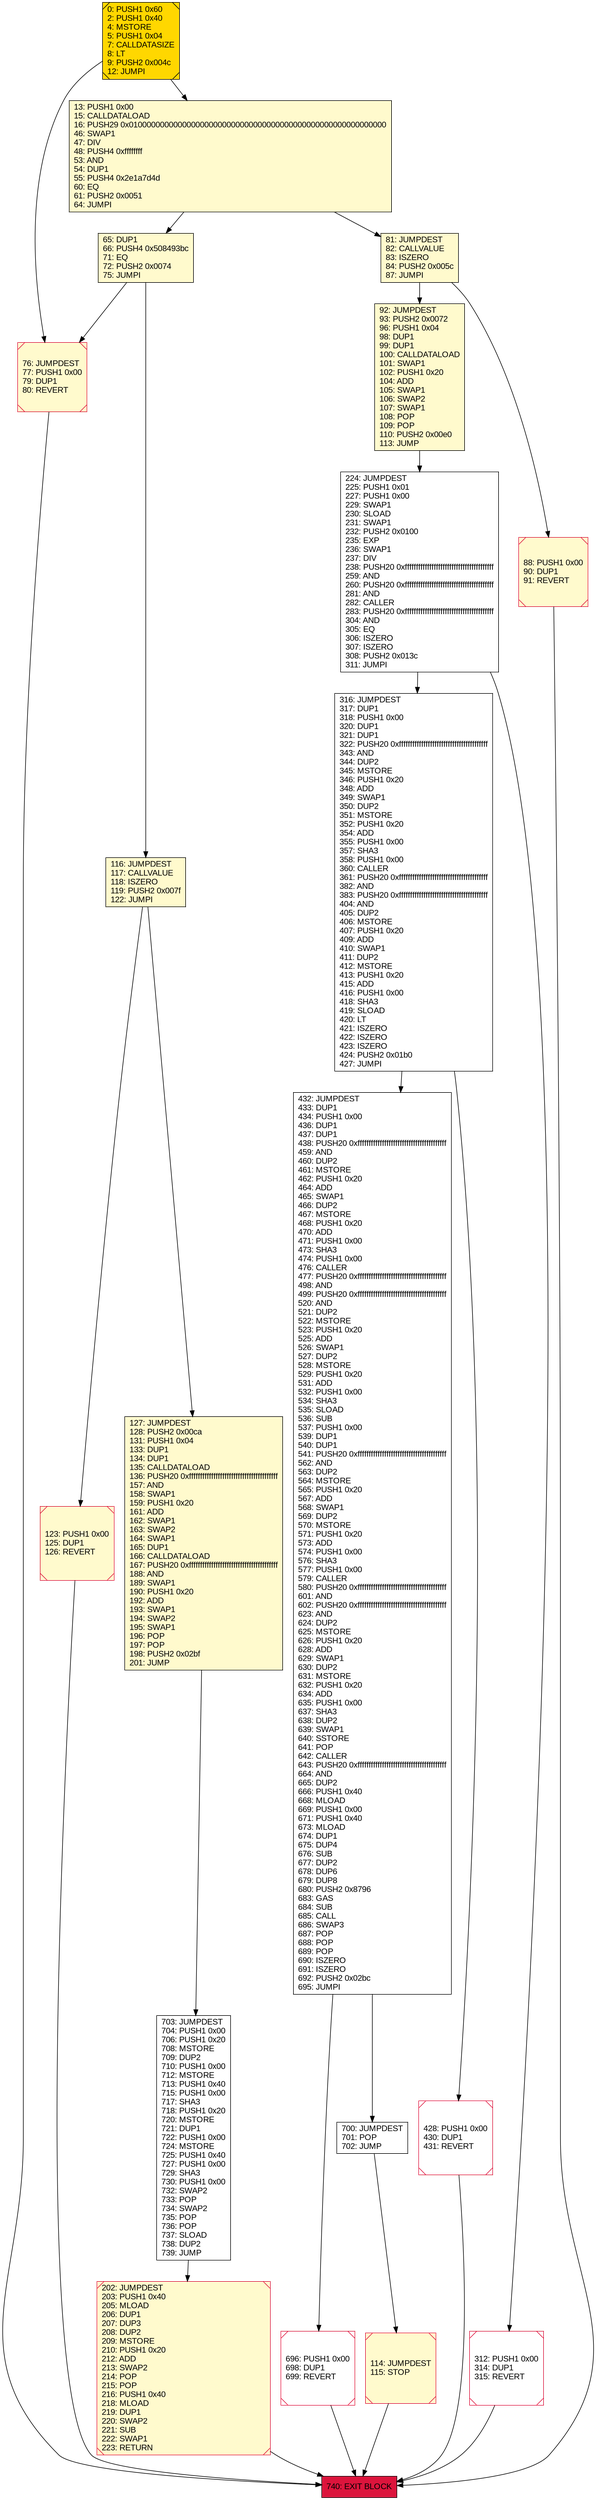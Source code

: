 digraph G {
bgcolor=transparent rankdir=UD;
node [shape=box style=filled color=black fillcolor=white fontname=arial fontcolor=black];
703 [label="703: JUMPDEST\l704: PUSH1 0x00\l706: PUSH1 0x20\l708: MSTORE\l709: DUP2\l710: PUSH1 0x00\l712: MSTORE\l713: PUSH1 0x40\l715: PUSH1 0x00\l717: SHA3\l718: PUSH1 0x20\l720: MSTORE\l721: DUP1\l722: PUSH1 0x00\l724: MSTORE\l725: PUSH1 0x40\l727: PUSH1 0x00\l729: SHA3\l730: PUSH1 0x00\l732: SWAP2\l733: POP\l734: SWAP2\l735: POP\l736: POP\l737: SLOAD\l738: DUP2\l739: JUMP\l" ];
65 [label="65: DUP1\l66: PUSH4 0x508493bc\l71: EQ\l72: PUSH2 0x0074\l75: JUMPI\l" fillcolor=lemonchiffon ];
740 [label="740: EXIT BLOCK\l" fillcolor=crimson ];
0 [label="0: PUSH1 0x60\l2: PUSH1 0x40\l4: MSTORE\l5: PUSH1 0x04\l7: CALLDATASIZE\l8: LT\l9: PUSH2 0x004c\l12: JUMPI\l" fillcolor=lemonchiffon shape=Msquare fillcolor=gold ];
114 [label="114: JUMPDEST\l115: STOP\l" fillcolor=lemonchiffon shape=Msquare color=crimson ];
76 [label="76: JUMPDEST\l77: PUSH1 0x00\l79: DUP1\l80: REVERT\l" fillcolor=lemonchiffon shape=Msquare color=crimson ];
224 [label="224: JUMPDEST\l225: PUSH1 0x01\l227: PUSH1 0x00\l229: SWAP1\l230: SLOAD\l231: SWAP1\l232: PUSH2 0x0100\l235: EXP\l236: SWAP1\l237: DIV\l238: PUSH20 0xffffffffffffffffffffffffffffffffffffffff\l259: AND\l260: PUSH20 0xffffffffffffffffffffffffffffffffffffffff\l281: AND\l282: CALLER\l283: PUSH20 0xffffffffffffffffffffffffffffffffffffffff\l304: AND\l305: EQ\l306: ISZERO\l307: ISZERO\l308: PUSH2 0x013c\l311: JUMPI\l" ];
432 [label="432: JUMPDEST\l433: DUP1\l434: PUSH1 0x00\l436: DUP1\l437: DUP1\l438: PUSH20 0xffffffffffffffffffffffffffffffffffffffff\l459: AND\l460: DUP2\l461: MSTORE\l462: PUSH1 0x20\l464: ADD\l465: SWAP1\l466: DUP2\l467: MSTORE\l468: PUSH1 0x20\l470: ADD\l471: PUSH1 0x00\l473: SHA3\l474: PUSH1 0x00\l476: CALLER\l477: PUSH20 0xffffffffffffffffffffffffffffffffffffffff\l498: AND\l499: PUSH20 0xffffffffffffffffffffffffffffffffffffffff\l520: AND\l521: DUP2\l522: MSTORE\l523: PUSH1 0x20\l525: ADD\l526: SWAP1\l527: DUP2\l528: MSTORE\l529: PUSH1 0x20\l531: ADD\l532: PUSH1 0x00\l534: SHA3\l535: SLOAD\l536: SUB\l537: PUSH1 0x00\l539: DUP1\l540: DUP1\l541: PUSH20 0xffffffffffffffffffffffffffffffffffffffff\l562: AND\l563: DUP2\l564: MSTORE\l565: PUSH1 0x20\l567: ADD\l568: SWAP1\l569: DUP2\l570: MSTORE\l571: PUSH1 0x20\l573: ADD\l574: PUSH1 0x00\l576: SHA3\l577: PUSH1 0x00\l579: CALLER\l580: PUSH20 0xffffffffffffffffffffffffffffffffffffffff\l601: AND\l602: PUSH20 0xffffffffffffffffffffffffffffffffffffffff\l623: AND\l624: DUP2\l625: MSTORE\l626: PUSH1 0x20\l628: ADD\l629: SWAP1\l630: DUP2\l631: MSTORE\l632: PUSH1 0x20\l634: ADD\l635: PUSH1 0x00\l637: SHA3\l638: DUP2\l639: SWAP1\l640: SSTORE\l641: POP\l642: CALLER\l643: PUSH20 0xffffffffffffffffffffffffffffffffffffffff\l664: AND\l665: DUP2\l666: PUSH1 0x40\l668: MLOAD\l669: PUSH1 0x00\l671: PUSH1 0x40\l673: MLOAD\l674: DUP1\l675: DUP4\l676: SUB\l677: DUP2\l678: DUP6\l679: DUP8\l680: PUSH2 0x8796\l683: GAS\l684: SUB\l685: CALL\l686: SWAP3\l687: POP\l688: POP\l689: POP\l690: ISZERO\l691: ISZERO\l692: PUSH2 0x02bc\l695: JUMPI\l" ];
428 [label="428: PUSH1 0x00\l430: DUP1\l431: REVERT\l" shape=Msquare color=crimson ];
81 [label="81: JUMPDEST\l82: CALLVALUE\l83: ISZERO\l84: PUSH2 0x005c\l87: JUMPI\l" fillcolor=lemonchiffon ];
92 [label="92: JUMPDEST\l93: PUSH2 0x0072\l96: PUSH1 0x04\l98: DUP1\l99: DUP1\l100: CALLDATALOAD\l101: SWAP1\l102: PUSH1 0x20\l104: ADD\l105: SWAP1\l106: SWAP2\l107: SWAP1\l108: POP\l109: POP\l110: PUSH2 0x00e0\l113: JUMP\l" fillcolor=lemonchiffon ];
316 [label="316: JUMPDEST\l317: DUP1\l318: PUSH1 0x00\l320: DUP1\l321: DUP1\l322: PUSH20 0xffffffffffffffffffffffffffffffffffffffff\l343: AND\l344: DUP2\l345: MSTORE\l346: PUSH1 0x20\l348: ADD\l349: SWAP1\l350: DUP2\l351: MSTORE\l352: PUSH1 0x20\l354: ADD\l355: PUSH1 0x00\l357: SHA3\l358: PUSH1 0x00\l360: CALLER\l361: PUSH20 0xffffffffffffffffffffffffffffffffffffffff\l382: AND\l383: PUSH20 0xffffffffffffffffffffffffffffffffffffffff\l404: AND\l405: DUP2\l406: MSTORE\l407: PUSH1 0x20\l409: ADD\l410: SWAP1\l411: DUP2\l412: MSTORE\l413: PUSH1 0x20\l415: ADD\l416: PUSH1 0x00\l418: SHA3\l419: SLOAD\l420: LT\l421: ISZERO\l422: ISZERO\l423: ISZERO\l424: PUSH2 0x01b0\l427: JUMPI\l" ];
116 [label="116: JUMPDEST\l117: CALLVALUE\l118: ISZERO\l119: PUSH2 0x007f\l122: JUMPI\l" fillcolor=lemonchiffon ];
88 [label="88: PUSH1 0x00\l90: DUP1\l91: REVERT\l" fillcolor=lemonchiffon shape=Msquare color=crimson ];
202 [label="202: JUMPDEST\l203: PUSH1 0x40\l205: MLOAD\l206: DUP1\l207: DUP3\l208: DUP2\l209: MSTORE\l210: PUSH1 0x20\l212: ADD\l213: SWAP2\l214: POP\l215: POP\l216: PUSH1 0x40\l218: MLOAD\l219: DUP1\l220: SWAP2\l221: SUB\l222: SWAP1\l223: RETURN\l" fillcolor=lemonchiffon shape=Msquare color=crimson ];
312 [label="312: PUSH1 0x00\l314: DUP1\l315: REVERT\l" shape=Msquare color=crimson ];
696 [label="696: PUSH1 0x00\l698: DUP1\l699: REVERT\l" shape=Msquare color=crimson ];
13 [label="13: PUSH1 0x00\l15: CALLDATALOAD\l16: PUSH29 0x0100000000000000000000000000000000000000000000000000000000\l46: SWAP1\l47: DIV\l48: PUSH4 0xffffffff\l53: AND\l54: DUP1\l55: PUSH4 0x2e1a7d4d\l60: EQ\l61: PUSH2 0x0051\l64: JUMPI\l" fillcolor=lemonchiffon ];
123 [label="123: PUSH1 0x00\l125: DUP1\l126: REVERT\l" fillcolor=lemonchiffon shape=Msquare color=crimson ];
127 [label="127: JUMPDEST\l128: PUSH2 0x00ca\l131: PUSH1 0x04\l133: DUP1\l134: DUP1\l135: CALLDATALOAD\l136: PUSH20 0xffffffffffffffffffffffffffffffffffffffff\l157: AND\l158: SWAP1\l159: PUSH1 0x20\l161: ADD\l162: SWAP1\l163: SWAP2\l164: SWAP1\l165: DUP1\l166: CALLDATALOAD\l167: PUSH20 0xffffffffffffffffffffffffffffffffffffffff\l188: AND\l189: SWAP1\l190: PUSH1 0x20\l192: ADD\l193: SWAP1\l194: SWAP2\l195: SWAP1\l196: POP\l197: POP\l198: PUSH2 0x02bf\l201: JUMP\l" fillcolor=lemonchiffon ];
700 [label="700: JUMPDEST\l701: POP\l702: JUMP\l" ];
114 -> 740;
81 -> 88;
116 -> 127;
116 -> 123;
432 -> 700;
432 -> 696;
703 -> 202;
88 -> 740;
202 -> 740;
224 -> 316;
81 -> 92;
428 -> 740;
13 -> 81;
65 -> 76;
76 -> 740;
0 -> 76;
224 -> 312;
65 -> 116;
92 -> 224;
13 -> 65;
127 -> 703;
316 -> 428;
0 -> 13;
312 -> 740;
696 -> 740;
700 -> 114;
123 -> 740;
316 -> 432;
}